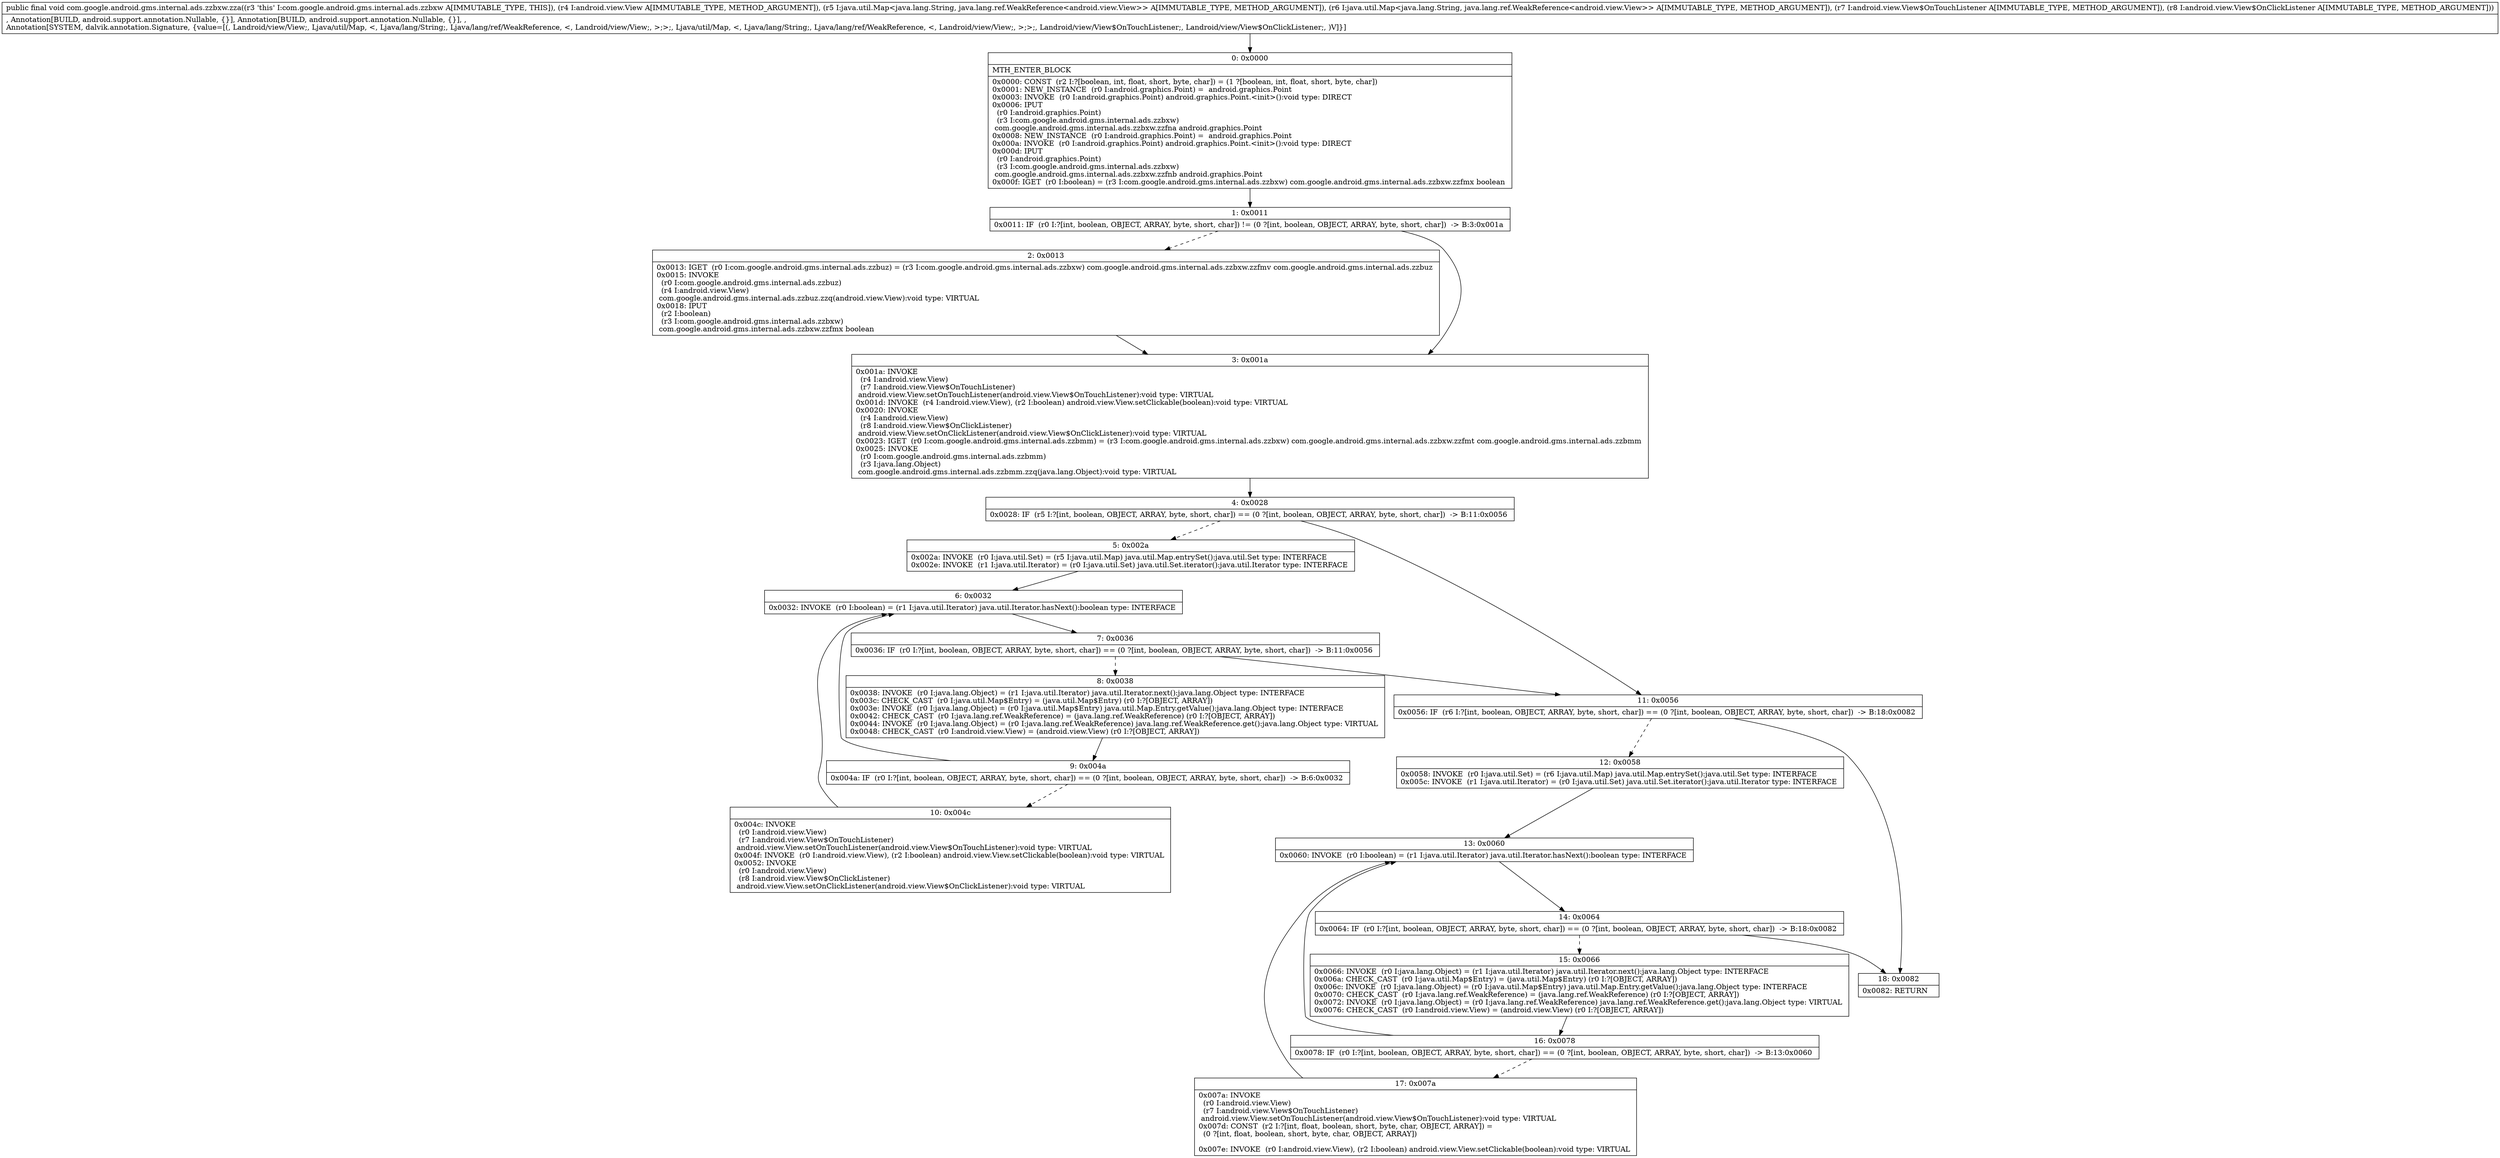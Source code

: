 digraph "CFG forcom.google.android.gms.internal.ads.zzbxw.zza(Landroid\/view\/View;Ljava\/util\/Map;Ljava\/util\/Map;Landroid\/view\/View$OnTouchListener;Landroid\/view\/View$OnClickListener;)V" {
Node_0 [shape=record,label="{0\:\ 0x0000|MTH_ENTER_BLOCK\l|0x0000: CONST  (r2 I:?[boolean, int, float, short, byte, char]) = (1 ?[boolean, int, float, short, byte, char]) \l0x0001: NEW_INSTANCE  (r0 I:android.graphics.Point) =  android.graphics.Point \l0x0003: INVOKE  (r0 I:android.graphics.Point) android.graphics.Point.\<init\>():void type: DIRECT \l0x0006: IPUT  \l  (r0 I:android.graphics.Point)\l  (r3 I:com.google.android.gms.internal.ads.zzbxw)\l com.google.android.gms.internal.ads.zzbxw.zzfna android.graphics.Point \l0x0008: NEW_INSTANCE  (r0 I:android.graphics.Point) =  android.graphics.Point \l0x000a: INVOKE  (r0 I:android.graphics.Point) android.graphics.Point.\<init\>():void type: DIRECT \l0x000d: IPUT  \l  (r0 I:android.graphics.Point)\l  (r3 I:com.google.android.gms.internal.ads.zzbxw)\l com.google.android.gms.internal.ads.zzbxw.zzfnb android.graphics.Point \l0x000f: IGET  (r0 I:boolean) = (r3 I:com.google.android.gms.internal.ads.zzbxw) com.google.android.gms.internal.ads.zzbxw.zzfmx boolean \l}"];
Node_1 [shape=record,label="{1\:\ 0x0011|0x0011: IF  (r0 I:?[int, boolean, OBJECT, ARRAY, byte, short, char]) != (0 ?[int, boolean, OBJECT, ARRAY, byte, short, char])  \-\> B:3:0x001a \l}"];
Node_2 [shape=record,label="{2\:\ 0x0013|0x0013: IGET  (r0 I:com.google.android.gms.internal.ads.zzbuz) = (r3 I:com.google.android.gms.internal.ads.zzbxw) com.google.android.gms.internal.ads.zzbxw.zzfmv com.google.android.gms.internal.ads.zzbuz \l0x0015: INVOKE  \l  (r0 I:com.google.android.gms.internal.ads.zzbuz)\l  (r4 I:android.view.View)\l com.google.android.gms.internal.ads.zzbuz.zzq(android.view.View):void type: VIRTUAL \l0x0018: IPUT  \l  (r2 I:boolean)\l  (r3 I:com.google.android.gms.internal.ads.zzbxw)\l com.google.android.gms.internal.ads.zzbxw.zzfmx boolean \l}"];
Node_3 [shape=record,label="{3\:\ 0x001a|0x001a: INVOKE  \l  (r4 I:android.view.View)\l  (r7 I:android.view.View$OnTouchListener)\l android.view.View.setOnTouchListener(android.view.View$OnTouchListener):void type: VIRTUAL \l0x001d: INVOKE  (r4 I:android.view.View), (r2 I:boolean) android.view.View.setClickable(boolean):void type: VIRTUAL \l0x0020: INVOKE  \l  (r4 I:android.view.View)\l  (r8 I:android.view.View$OnClickListener)\l android.view.View.setOnClickListener(android.view.View$OnClickListener):void type: VIRTUAL \l0x0023: IGET  (r0 I:com.google.android.gms.internal.ads.zzbmm) = (r3 I:com.google.android.gms.internal.ads.zzbxw) com.google.android.gms.internal.ads.zzbxw.zzfmt com.google.android.gms.internal.ads.zzbmm \l0x0025: INVOKE  \l  (r0 I:com.google.android.gms.internal.ads.zzbmm)\l  (r3 I:java.lang.Object)\l com.google.android.gms.internal.ads.zzbmm.zzq(java.lang.Object):void type: VIRTUAL \l}"];
Node_4 [shape=record,label="{4\:\ 0x0028|0x0028: IF  (r5 I:?[int, boolean, OBJECT, ARRAY, byte, short, char]) == (0 ?[int, boolean, OBJECT, ARRAY, byte, short, char])  \-\> B:11:0x0056 \l}"];
Node_5 [shape=record,label="{5\:\ 0x002a|0x002a: INVOKE  (r0 I:java.util.Set) = (r5 I:java.util.Map) java.util.Map.entrySet():java.util.Set type: INTERFACE \l0x002e: INVOKE  (r1 I:java.util.Iterator) = (r0 I:java.util.Set) java.util.Set.iterator():java.util.Iterator type: INTERFACE \l}"];
Node_6 [shape=record,label="{6\:\ 0x0032|0x0032: INVOKE  (r0 I:boolean) = (r1 I:java.util.Iterator) java.util.Iterator.hasNext():boolean type: INTERFACE \l}"];
Node_7 [shape=record,label="{7\:\ 0x0036|0x0036: IF  (r0 I:?[int, boolean, OBJECT, ARRAY, byte, short, char]) == (0 ?[int, boolean, OBJECT, ARRAY, byte, short, char])  \-\> B:11:0x0056 \l}"];
Node_8 [shape=record,label="{8\:\ 0x0038|0x0038: INVOKE  (r0 I:java.lang.Object) = (r1 I:java.util.Iterator) java.util.Iterator.next():java.lang.Object type: INTERFACE \l0x003c: CHECK_CAST  (r0 I:java.util.Map$Entry) = (java.util.Map$Entry) (r0 I:?[OBJECT, ARRAY]) \l0x003e: INVOKE  (r0 I:java.lang.Object) = (r0 I:java.util.Map$Entry) java.util.Map.Entry.getValue():java.lang.Object type: INTERFACE \l0x0042: CHECK_CAST  (r0 I:java.lang.ref.WeakReference) = (java.lang.ref.WeakReference) (r0 I:?[OBJECT, ARRAY]) \l0x0044: INVOKE  (r0 I:java.lang.Object) = (r0 I:java.lang.ref.WeakReference) java.lang.ref.WeakReference.get():java.lang.Object type: VIRTUAL \l0x0048: CHECK_CAST  (r0 I:android.view.View) = (android.view.View) (r0 I:?[OBJECT, ARRAY]) \l}"];
Node_9 [shape=record,label="{9\:\ 0x004a|0x004a: IF  (r0 I:?[int, boolean, OBJECT, ARRAY, byte, short, char]) == (0 ?[int, boolean, OBJECT, ARRAY, byte, short, char])  \-\> B:6:0x0032 \l}"];
Node_10 [shape=record,label="{10\:\ 0x004c|0x004c: INVOKE  \l  (r0 I:android.view.View)\l  (r7 I:android.view.View$OnTouchListener)\l android.view.View.setOnTouchListener(android.view.View$OnTouchListener):void type: VIRTUAL \l0x004f: INVOKE  (r0 I:android.view.View), (r2 I:boolean) android.view.View.setClickable(boolean):void type: VIRTUAL \l0x0052: INVOKE  \l  (r0 I:android.view.View)\l  (r8 I:android.view.View$OnClickListener)\l android.view.View.setOnClickListener(android.view.View$OnClickListener):void type: VIRTUAL \l}"];
Node_11 [shape=record,label="{11\:\ 0x0056|0x0056: IF  (r6 I:?[int, boolean, OBJECT, ARRAY, byte, short, char]) == (0 ?[int, boolean, OBJECT, ARRAY, byte, short, char])  \-\> B:18:0x0082 \l}"];
Node_12 [shape=record,label="{12\:\ 0x0058|0x0058: INVOKE  (r0 I:java.util.Set) = (r6 I:java.util.Map) java.util.Map.entrySet():java.util.Set type: INTERFACE \l0x005c: INVOKE  (r1 I:java.util.Iterator) = (r0 I:java.util.Set) java.util.Set.iterator():java.util.Iterator type: INTERFACE \l}"];
Node_13 [shape=record,label="{13\:\ 0x0060|0x0060: INVOKE  (r0 I:boolean) = (r1 I:java.util.Iterator) java.util.Iterator.hasNext():boolean type: INTERFACE \l}"];
Node_14 [shape=record,label="{14\:\ 0x0064|0x0064: IF  (r0 I:?[int, boolean, OBJECT, ARRAY, byte, short, char]) == (0 ?[int, boolean, OBJECT, ARRAY, byte, short, char])  \-\> B:18:0x0082 \l}"];
Node_15 [shape=record,label="{15\:\ 0x0066|0x0066: INVOKE  (r0 I:java.lang.Object) = (r1 I:java.util.Iterator) java.util.Iterator.next():java.lang.Object type: INTERFACE \l0x006a: CHECK_CAST  (r0 I:java.util.Map$Entry) = (java.util.Map$Entry) (r0 I:?[OBJECT, ARRAY]) \l0x006c: INVOKE  (r0 I:java.lang.Object) = (r0 I:java.util.Map$Entry) java.util.Map.Entry.getValue():java.lang.Object type: INTERFACE \l0x0070: CHECK_CAST  (r0 I:java.lang.ref.WeakReference) = (java.lang.ref.WeakReference) (r0 I:?[OBJECT, ARRAY]) \l0x0072: INVOKE  (r0 I:java.lang.Object) = (r0 I:java.lang.ref.WeakReference) java.lang.ref.WeakReference.get():java.lang.Object type: VIRTUAL \l0x0076: CHECK_CAST  (r0 I:android.view.View) = (android.view.View) (r0 I:?[OBJECT, ARRAY]) \l}"];
Node_16 [shape=record,label="{16\:\ 0x0078|0x0078: IF  (r0 I:?[int, boolean, OBJECT, ARRAY, byte, short, char]) == (0 ?[int, boolean, OBJECT, ARRAY, byte, short, char])  \-\> B:13:0x0060 \l}"];
Node_17 [shape=record,label="{17\:\ 0x007a|0x007a: INVOKE  \l  (r0 I:android.view.View)\l  (r7 I:android.view.View$OnTouchListener)\l android.view.View.setOnTouchListener(android.view.View$OnTouchListener):void type: VIRTUAL \l0x007d: CONST  (r2 I:?[int, float, boolean, short, byte, char, OBJECT, ARRAY]) = \l  (0 ?[int, float, boolean, short, byte, char, OBJECT, ARRAY])\l \l0x007e: INVOKE  (r0 I:android.view.View), (r2 I:boolean) android.view.View.setClickable(boolean):void type: VIRTUAL \l}"];
Node_18 [shape=record,label="{18\:\ 0x0082|0x0082: RETURN   \l}"];
MethodNode[shape=record,label="{public final void com.google.android.gms.internal.ads.zzbxw.zza((r3 'this' I:com.google.android.gms.internal.ads.zzbxw A[IMMUTABLE_TYPE, THIS]), (r4 I:android.view.View A[IMMUTABLE_TYPE, METHOD_ARGUMENT]), (r5 I:java.util.Map\<java.lang.String, java.lang.ref.WeakReference\<android.view.View\>\> A[IMMUTABLE_TYPE, METHOD_ARGUMENT]), (r6 I:java.util.Map\<java.lang.String, java.lang.ref.WeakReference\<android.view.View\>\> A[IMMUTABLE_TYPE, METHOD_ARGUMENT]), (r7 I:android.view.View$OnTouchListener A[IMMUTABLE_TYPE, METHOD_ARGUMENT]), (r8 I:android.view.View$OnClickListener A[IMMUTABLE_TYPE, METHOD_ARGUMENT]))  | , Annotation[BUILD, android.support.annotation.Nullable, \{\}], Annotation[BUILD, android.support.annotation.Nullable, \{\}], , \lAnnotation[SYSTEM, dalvik.annotation.Signature, \{value=[(, Landroid\/view\/View;, Ljava\/util\/Map, \<, Ljava\/lang\/String;, Ljava\/lang\/ref\/WeakReference, \<, Landroid\/view\/View;, \>;\>;, Ljava\/util\/Map, \<, Ljava\/lang\/String;, Ljava\/lang\/ref\/WeakReference, \<, Landroid\/view\/View;, \>;\>;, Landroid\/view\/View$OnTouchListener;, Landroid\/view\/View$OnClickListener;, )V]\}]\l}"];
MethodNode -> Node_0;
Node_0 -> Node_1;
Node_1 -> Node_2[style=dashed];
Node_1 -> Node_3;
Node_2 -> Node_3;
Node_3 -> Node_4;
Node_4 -> Node_5[style=dashed];
Node_4 -> Node_11;
Node_5 -> Node_6;
Node_6 -> Node_7;
Node_7 -> Node_8[style=dashed];
Node_7 -> Node_11;
Node_8 -> Node_9;
Node_9 -> Node_6;
Node_9 -> Node_10[style=dashed];
Node_10 -> Node_6;
Node_11 -> Node_12[style=dashed];
Node_11 -> Node_18;
Node_12 -> Node_13;
Node_13 -> Node_14;
Node_14 -> Node_15[style=dashed];
Node_14 -> Node_18;
Node_15 -> Node_16;
Node_16 -> Node_13;
Node_16 -> Node_17[style=dashed];
Node_17 -> Node_13;
}

